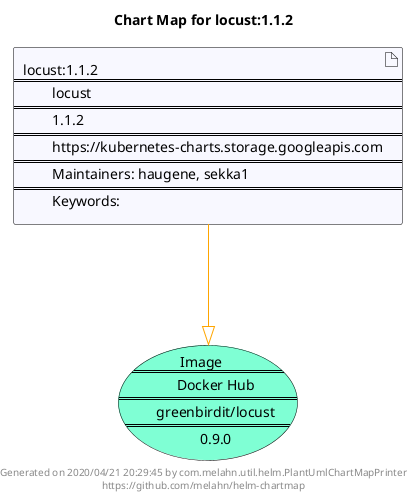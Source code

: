 @startuml
skinparam linetype ortho
skinparam backgroundColor white
skinparam usecaseBorderColor black
skinparam usecaseArrowColor LightSlateGray
skinparam artifactBorderColor black
skinparam artifactArrowColor LightSlateGray

title Chart Map for locust:1.1.2

'There is one referenced Helm Chart
artifact "locust:1.1.2\n====\n\tlocust\n====\n\t1.1.2\n====\n\thttps://kubernetes-charts.storage.googleapis.com\n====\n\tMaintainers: haugene, sekka1\n====\n\tKeywords: " as locust_1_1_2 #GhostWhite

'There is one referenced Docker Image
usecase "Image\n====\n\tDocker Hub\n====\n\tgreenbirdit/locust\n====\n\t0.9.0" as greenbirdit_locust_0_9_0 #Aquamarine

'Chart Dependencies
locust_1_1_2--[#orange]-|>greenbirdit_locust_0_9_0

center footer Generated on 2020/04/21 20:29:45 by com.melahn.util.helm.PlantUmlChartMapPrinter\nhttps://github.com/melahn/helm-chartmap
@enduml
